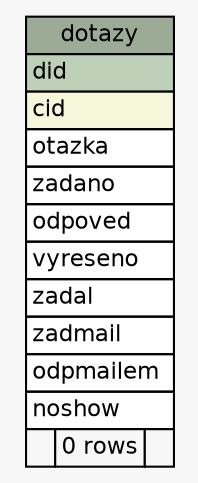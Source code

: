 // dot 2.38.0 on Mac OS X 10.9.4
// SchemaSpy rev 590
digraph "dotazy" {
  graph [
    rankdir="RL"
    bgcolor="#f7f7f7"
    nodesep="0.18"
    ranksep="0.46"
    fontname="Helvetica"
    fontsize="11"
  ];
  node [
    fontname="Helvetica"
    fontsize="11"
    shape="plaintext"
  ];
  edge [
    arrowsize="0.8"
  ];
  "dotazy" [
    label=<
    <TABLE BORDER="0" CELLBORDER="1" CELLSPACING="0" BGCOLOR="#ffffff">
      <TR><TD COLSPAN="3" BGCOLOR="#9bab96" ALIGN="CENTER">dotazy</TD></TR>
      <TR><TD PORT="did" COLSPAN="3" BGCOLOR="#bed1b8" ALIGN="LEFT">did</TD></TR>
      <TR><TD PORT="cid" COLSPAN="3" BGCOLOR="#f4f7da" ALIGN="LEFT">cid</TD></TR>
      <TR><TD PORT="otazka" COLSPAN="3" ALIGN="LEFT">otazka</TD></TR>
      <TR><TD PORT="zadano" COLSPAN="3" ALIGN="LEFT">zadano</TD></TR>
      <TR><TD PORT="odpoved" COLSPAN="3" ALIGN="LEFT">odpoved</TD></TR>
      <TR><TD PORT="vyreseno" COLSPAN="3" ALIGN="LEFT">vyreseno</TD></TR>
      <TR><TD PORT="zadal" COLSPAN="3" ALIGN="LEFT">zadal</TD></TR>
      <TR><TD PORT="zadmail" COLSPAN="3" ALIGN="LEFT">zadmail</TD></TR>
      <TR><TD PORT="odpmailem" COLSPAN="3" ALIGN="LEFT">odpmailem</TD></TR>
      <TR><TD PORT="noshow" COLSPAN="3" ALIGN="LEFT">noshow</TD></TR>
      <TR><TD ALIGN="LEFT" BGCOLOR="#f7f7f7">  </TD><TD ALIGN="RIGHT" BGCOLOR="#f7f7f7">0 rows</TD><TD ALIGN="RIGHT" BGCOLOR="#f7f7f7">  </TD></TR>
    </TABLE>>
    URL="tables/dotazy.html"
    tooltip="dotazy"
  ];
}

